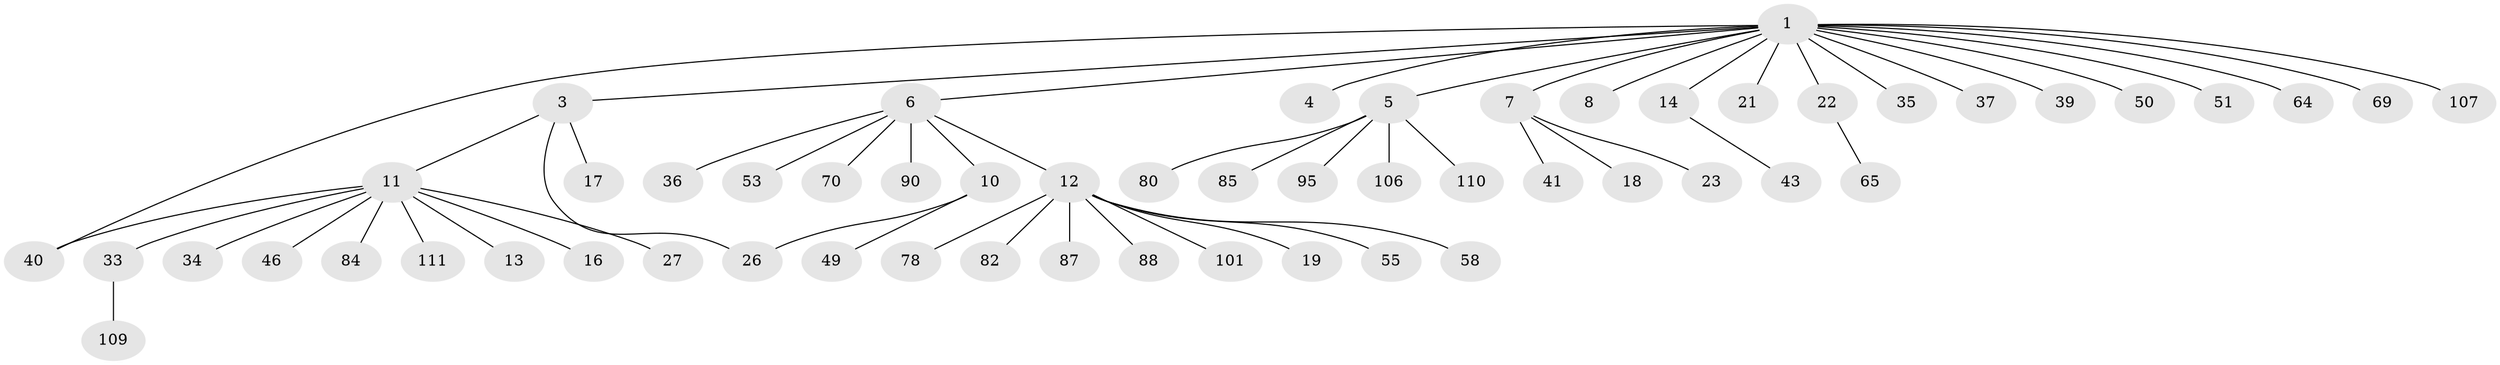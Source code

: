 // original degree distribution, {13: 0.008928571428571428, 7: 0.017857142857142856, 10: 0.008928571428571428, 1: 0.5892857142857143, 5: 0.008928571428571428, 8: 0.008928571428571428, 4: 0.03571428571428571, 3: 0.07142857142857142, 11: 0.008928571428571428, 9: 0.008928571428571428, 2: 0.22321428571428573, 6: 0.008928571428571428}
// Generated by graph-tools (version 1.1) at 2025/18/03/04/25 18:18:19]
// undirected, 56 vertices, 57 edges
graph export_dot {
graph [start="1"]
  node [color=gray90,style=filled];
  1 [super="+2"];
  3 [super="+52+30+77+112+28+38"];
  4;
  5 [super="+9"];
  6 [super="+29"];
  7;
  8;
  10;
  11 [super="+15"];
  12;
  13 [super="+62+91+45"];
  14;
  16 [super="+72+67+66+60+25+24"];
  17 [super="+54+92"];
  18;
  19 [super="+73+79+76+20+44"];
  21;
  22 [super="+32"];
  23;
  26 [super="+59+42+31"];
  27;
  33;
  34;
  35;
  36;
  37;
  39;
  40 [super="+63"];
  41 [super="+57"];
  43 [super="+89"];
  46 [super="+47"];
  49 [super="+61+83"];
  50 [super="+74"];
  51;
  53;
  55 [super="+97"];
  58;
  64 [super="+99"];
  65;
  69 [super="+100+96+108"];
  70 [super="+86"];
  78;
  80;
  82;
  84;
  85 [super="+105"];
  87;
  88;
  90;
  95;
  101;
  106;
  107;
  109;
  110;
  111;
  1 -- 5;
  1 -- 6;
  1 -- 8;
  1 -- 14;
  1 -- 21;
  1 -- 22;
  1 -- 35;
  1 -- 39;
  1 -- 40;
  1 -- 50;
  1 -- 64;
  1 -- 107;
  1 -- 3;
  1 -- 4;
  1 -- 37;
  1 -- 69;
  1 -- 7;
  1 -- 51;
  3 -- 11;
  3 -- 17;
  3 -- 26;
  5 -- 80;
  5 -- 95;
  5 -- 106;
  5 -- 85;
  5 -- 110;
  6 -- 10;
  6 -- 12;
  6 -- 36;
  6 -- 53;
  6 -- 70;
  6 -- 90;
  7 -- 18;
  7 -- 23;
  7 -- 41;
  10 -- 26;
  10 -- 49;
  11 -- 13;
  11 -- 16;
  11 -- 27 [weight=2];
  11 -- 33;
  11 -- 34;
  11 -- 46 [weight=2];
  11 -- 84;
  11 -- 111;
  11 -- 40;
  12 -- 19;
  12 -- 55;
  12 -- 58;
  12 -- 78;
  12 -- 82;
  12 -- 87;
  12 -- 88;
  12 -- 101;
  14 -- 43;
  22 -- 65;
  33 -- 109;
}
